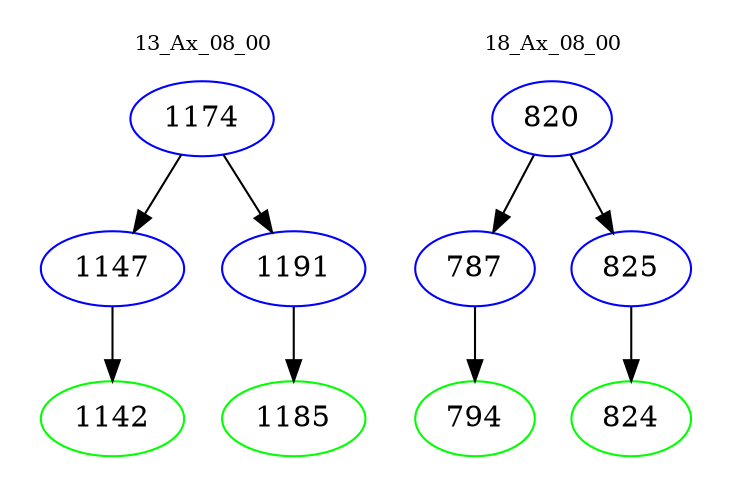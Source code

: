 digraph{
subgraph cluster_0 {
color = white
label = "13_Ax_08_00";
fontsize=10;
T0_1174 [label="1174", color="blue"]
T0_1174 -> T0_1147 [color="black"]
T0_1147 [label="1147", color="blue"]
T0_1147 -> T0_1142 [color="black"]
T0_1142 [label="1142", color="green"]
T0_1174 -> T0_1191 [color="black"]
T0_1191 [label="1191", color="blue"]
T0_1191 -> T0_1185 [color="black"]
T0_1185 [label="1185", color="green"]
}
subgraph cluster_1 {
color = white
label = "18_Ax_08_00";
fontsize=10;
T1_820 [label="820", color="blue"]
T1_820 -> T1_787 [color="black"]
T1_787 [label="787", color="blue"]
T1_787 -> T1_794 [color="black"]
T1_794 [label="794", color="green"]
T1_820 -> T1_825 [color="black"]
T1_825 [label="825", color="blue"]
T1_825 -> T1_824 [color="black"]
T1_824 [label="824", color="green"]
}
}
